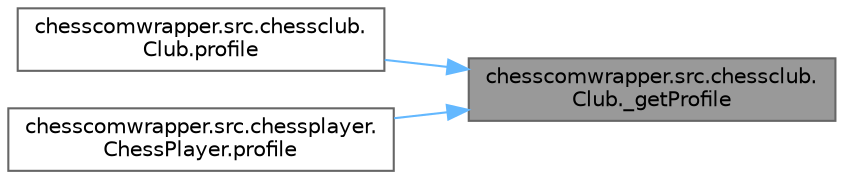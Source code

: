 digraph "chesscomwrapper.src.chessclub.Club._getProfile"
{
 // LATEX_PDF_SIZE
  bgcolor="transparent";
  edge [fontname=Helvetica,fontsize=10,labelfontname=Helvetica,labelfontsize=10];
  node [fontname=Helvetica,fontsize=10,shape=box,height=0.2,width=0.4];
  rankdir="RL";
  Node1 [label="chesscomwrapper.src.chessclub.\lClub._getProfile",height=0.2,width=0.4,color="gray40", fillcolor="grey60", style="filled", fontcolor="black",tooltip=" "];
  Node1 -> Node2 [dir="back",color="steelblue1",style="solid"];
  Node2 [label="chesscomwrapper.src.chessclub.\lClub.profile",height=0.2,width=0.4,color="grey40", fillcolor="white", style="filled",URL="$classchesscomwrapper_1_1src_1_1chessclub_1_1_club.html#a38c2c0aed566d38bc9b088254c450e1e",tooltip="the profile informations of the club"];
  Node1 -> Node3 [dir="back",color="steelblue1",style="solid"];
  Node3 [label="chesscomwrapper.src.chessplayer.\lChessPlayer.profile",height=0.2,width=0.4,color="grey40", fillcolor="white", style="filled",URL="$classchesscomwrapper_1_1src_1_1chessplayer_1_1_chess_player.html#add643738ab0da480220e23cbd7e9b325",tooltip="the profile informations of the player"];
}

